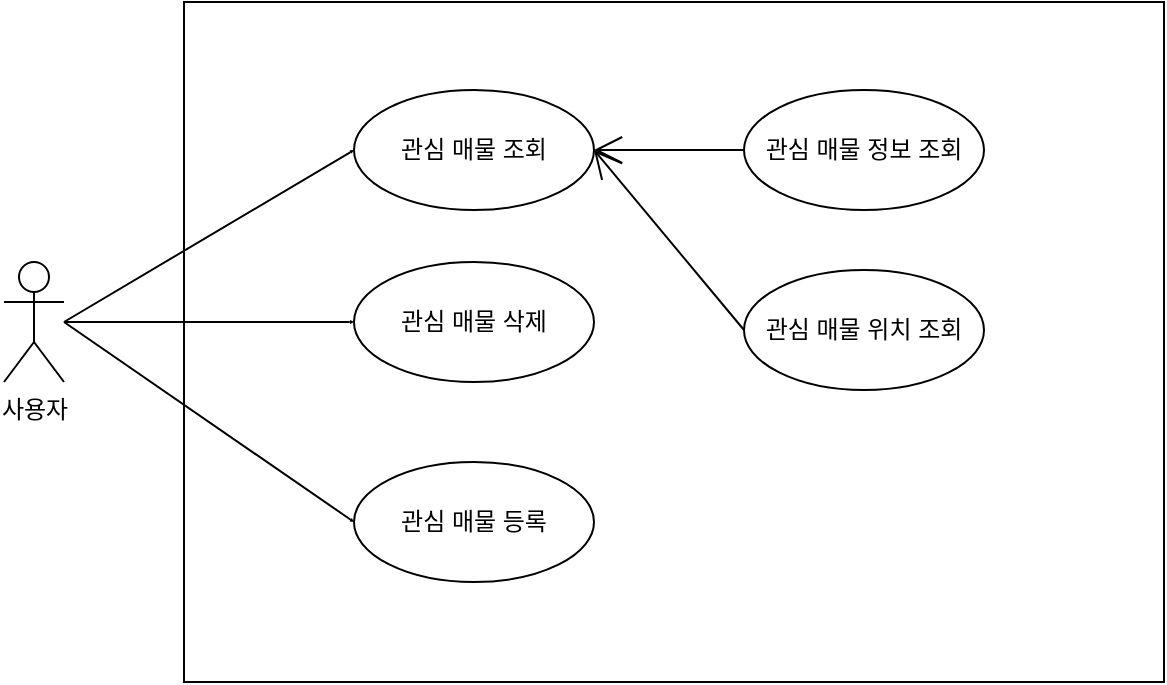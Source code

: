 <mxfile version="20.6.0" type="device"><diagram id="ka3LojQhG26WRkt4MAbv" name="페이지-1"><mxGraphModel dx="791" dy="922" grid="1" gridSize="10" guides="1" tooltips="1" connect="1" arrows="1" fold="1" page="1" pageScale="1" pageWidth="827" pageHeight="1169" math="0" shadow="0"><root><mxCell id="0"/><mxCell id="1" parent="0"/><mxCell id="CdVHAe6YTH8m6LNls26d-1" value="사용자" style="shape=umlActor;verticalLabelPosition=bottom;verticalAlign=top;html=1;outlineConnect=0;" parent="1" vertex="1"><mxGeometry x="130" y="520" width="30" height="60" as="geometry"/></mxCell><mxCell id="CdVHAe6YTH8m6LNls26d-4" value="" style="rounded=0;whiteSpace=wrap;html=1;" parent="1" vertex="1"><mxGeometry x="220" y="390" width="490" height="340" as="geometry"/></mxCell><mxCell id="CdVHAe6YTH8m6LNls26d-43" value="관심 매물 조회" style="ellipse;whiteSpace=wrap;html=1;" parent="1" vertex="1"><mxGeometry x="305" y="434" width="120" height="60" as="geometry"/></mxCell><mxCell id="CdVHAe6YTH8m6LNls26d-44" value="관심 매물 정보 조회" style="ellipse;whiteSpace=wrap;html=1;" parent="1" vertex="1"><mxGeometry x="500" y="434" width="120" height="60" as="geometry"/></mxCell><mxCell id="CdVHAe6YTH8m6LNls26d-48" value="" style="endArrow=open;endFill=1;endSize=12;html=1;rounded=0;exitX=0;exitY=0.5;exitDx=0;exitDy=0;entryX=1;entryY=0.5;entryDx=0;entryDy=0;" parent="1" source="CdVHAe6YTH8m6LNls26d-44" target="CdVHAe6YTH8m6LNls26d-43" edge="1"><mxGeometry width="160" relative="1" as="geometry"><mxPoint x="-50" y="464" as="sourcePoint"/><mxPoint x="160" y="564" as="targetPoint"/></mxGeometry></mxCell><mxCell id="CdVHAe6YTH8m6LNls26d-54" value="" style="endArrow=open;endFill=1;endSize=0;html=1;rounded=0;entryX=0;entryY=0.5;entryDx=0;entryDy=0;startSize=0;" parent="1" target="eh1wWJtFIh837VZPBfe8-1" edge="1"><mxGeometry width="160" relative="1" as="geometry"><mxPoint x="160" y="550" as="sourcePoint"/><mxPoint x="470.0" y="585" as="targetPoint"/></mxGeometry></mxCell><mxCell id="CdVHAe6YTH8m6LNls26d-56" value="" style="endArrow=open;endFill=1;endSize=0;html=1;rounded=0;entryX=0;entryY=0.5;entryDx=0;entryDy=0;startSize=0;" parent="1" target="CdVHAe6YTH8m6LNls26d-43" edge="1"><mxGeometry width="160" relative="1" as="geometry"><mxPoint x="160" y="550" as="sourcePoint"/><mxPoint x="490" y="605" as="targetPoint"/></mxGeometry></mxCell><mxCell id="eh1wWJtFIh837VZPBfe8-1" value="관심 매물 삭제" style="ellipse;whiteSpace=wrap;html=1;" vertex="1" parent="1"><mxGeometry x="305" y="520" width="120" height="60" as="geometry"/></mxCell><mxCell id="eh1wWJtFIh837VZPBfe8-2" value="관심 매물 등록" style="ellipse;whiteSpace=wrap;html=1;" vertex="1" parent="1"><mxGeometry x="305" y="620" width="120" height="60" as="geometry"/></mxCell><mxCell id="eh1wWJtFIh837VZPBfe8-4" value="" style="endArrow=open;endFill=1;endSize=0;html=1;rounded=0;entryX=0;entryY=0.5;entryDx=0;entryDy=0;startSize=0;" edge="1" parent="1" target="eh1wWJtFIh837VZPBfe8-2"><mxGeometry width="160" relative="1" as="geometry"><mxPoint x="160" y="550" as="sourcePoint"/><mxPoint x="315" y="564" as="targetPoint"/></mxGeometry></mxCell><mxCell id="eh1wWJtFIh837VZPBfe8-5" value="관심 매물 위치 조회" style="ellipse;whiteSpace=wrap;html=1;" vertex="1" parent="1"><mxGeometry x="500" y="524" width="120" height="60" as="geometry"/></mxCell><mxCell id="eh1wWJtFIh837VZPBfe8-6" value="" style="endArrow=open;endFill=1;endSize=12;html=1;rounded=0;exitX=0;exitY=0.5;exitDx=0;exitDy=0;entryX=1;entryY=0.5;entryDx=0;entryDy=0;" edge="1" parent="1" source="eh1wWJtFIh837VZPBfe8-5" target="CdVHAe6YTH8m6LNls26d-43"><mxGeometry width="160" relative="1" as="geometry"><mxPoint x="510" y="474" as="sourcePoint"/><mxPoint x="435.0" y="474" as="targetPoint"/></mxGeometry></mxCell></root></mxGraphModel></diagram></mxfile>